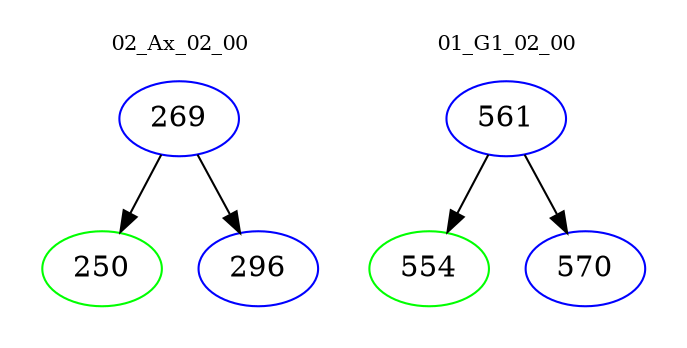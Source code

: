 digraph{
subgraph cluster_0 {
color = white
label = "02_Ax_02_00";
fontsize=10;
T0_269 [label="269", color="blue"]
T0_269 -> T0_250 [color="black"]
T0_250 [label="250", color="green"]
T0_269 -> T0_296 [color="black"]
T0_296 [label="296", color="blue"]
}
subgraph cluster_1 {
color = white
label = "01_G1_02_00";
fontsize=10;
T1_561 [label="561", color="blue"]
T1_561 -> T1_554 [color="black"]
T1_554 [label="554", color="green"]
T1_561 -> T1_570 [color="black"]
T1_570 [label="570", color="blue"]
}
}
